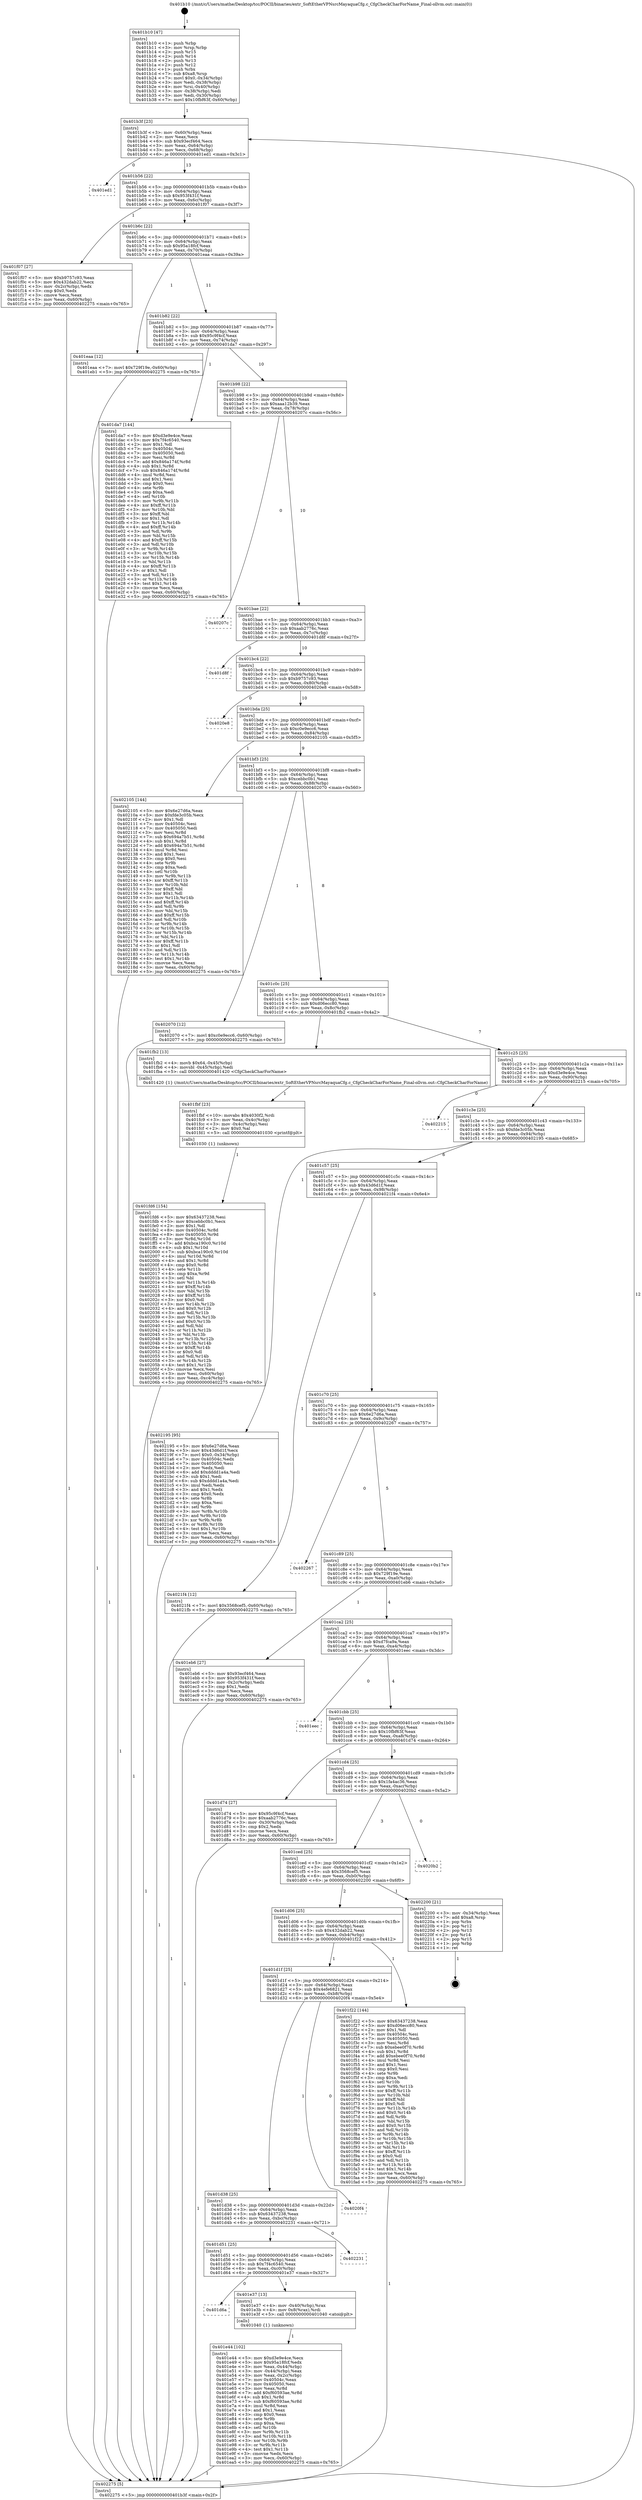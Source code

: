 digraph "0x401b10" {
  label = "0x401b10 (/mnt/c/Users/mathe/Desktop/tcc/POCII/binaries/extr_SoftEtherVPNsrcMayaquaCfg.c_CfgCheckCharForName_Final-ollvm.out::main(0))"
  labelloc = "t"
  node[shape=record]

  Entry [label="",width=0.3,height=0.3,shape=circle,fillcolor=black,style=filled]
  "0x401b3f" [label="{
     0x401b3f [23]\l
     | [instrs]\l
     &nbsp;&nbsp;0x401b3f \<+3\>: mov -0x60(%rbp),%eax\l
     &nbsp;&nbsp;0x401b42 \<+2\>: mov %eax,%ecx\l
     &nbsp;&nbsp;0x401b44 \<+6\>: sub $0x93ecf464,%ecx\l
     &nbsp;&nbsp;0x401b4a \<+3\>: mov %eax,-0x64(%rbp)\l
     &nbsp;&nbsp;0x401b4d \<+3\>: mov %ecx,-0x68(%rbp)\l
     &nbsp;&nbsp;0x401b50 \<+6\>: je 0000000000401ed1 \<main+0x3c1\>\l
  }"]
  "0x401ed1" [label="{
     0x401ed1\l
  }", style=dashed]
  "0x401b56" [label="{
     0x401b56 [22]\l
     | [instrs]\l
     &nbsp;&nbsp;0x401b56 \<+5\>: jmp 0000000000401b5b \<main+0x4b\>\l
     &nbsp;&nbsp;0x401b5b \<+3\>: mov -0x64(%rbp),%eax\l
     &nbsp;&nbsp;0x401b5e \<+5\>: sub $0x953f431f,%eax\l
     &nbsp;&nbsp;0x401b63 \<+3\>: mov %eax,-0x6c(%rbp)\l
     &nbsp;&nbsp;0x401b66 \<+6\>: je 0000000000401f07 \<main+0x3f7\>\l
  }"]
  Exit [label="",width=0.3,height=0.3,shape=circle,fillcolor=black,style=filled,peripheries=2]
  "0x401f07" [label="{
     0x401f07 [27]\l
     | [instrs]\l
     &nbsp;&nbsp;0x401f07 \<+5\>: mov $0xb9757c93,%eax\l
     &nbsp;&nbsp;0x401f0c \<+5\>: mov $0x432dab22,%ecx\l
     &nbsp;&nbsp;0x401f11 \<+3\>: mov -0x2c(%rbp),%edx\l
     &nbsp;&nbsp;0x401f14 \<+3\>: cmp $0x0,%edx\l
     &nbsp;&nbsp;0x401f17 \<+3\>: cmove %ecx,%eax\l
     &nbsp;&nbsp;0x401f1a \<+3\>: mov %eax,-0x60(%rbp)\l
     &nbsp;&nbsp;0x401f1d \<+5\>: jmp 0000000000402275 \<main+0x765\>\l
  }"]
  "0x401b6c" [label="{
     0x401b6c [22]\l
     | [instrs]\l
     &nbsp;&nbsp;0x401b6c \<+5\>: jmp 0000000000401b71 \<main+0x61\>\l
     &nbsp;&nbsp;0x401b71 \<+3\>: mov -0x64(%rbp),%eax\l
     &nbsp;&nbsp;0x401b74 \<+5\>: sub $0x95a18fcf,%eax\l
     &nbsp;&nbsp;0x401b79 \<+3\>: mov %eax,-0x70(%rbp)\l
     &nbsp;&nbsp;0x401b7c \<+6\>: je 0000000000401eaa \<main+0x39a\>\l
  }"]
  "0x401fd6" [label="{
     0x401fd6 [154]\l
     | [instrs]\l
     &nbsp;&nbsp;0x401fd6 \<+5\>: mov $0x63437238,%esi\l
     &nbsp;&nbsp;0x401fdb \<+5\>: mov $0xcebbc0b1,%ecx\l
     &nbsp;&nbsp;0x401fe0 \<+2\>: mov $0x1,%dl\l
     &nbsp;&nbsp;0x401fe2 \<+8\>: mov 0x40504c,%r8d\l
     &nbsp;&nbsp;0x401fea \<+8\>: mov 0x405050,%r9d\l
     &nbsp;&nbsp;0x401ff2 \<+3\>: mov %r8d,%r10d\l
     &nbsp;&nbsp;0x401ff5 \<+7\>: add $0xbca190c0,%r10d\l
     &nbsp;&nbsp;0x401ffc \<+4\>: sub $0x1,%r10d\l
     &nbsp;&nbsp;0x402000 \<+7\>: sub $0xbca190c0,%r10d\l
     &nbsp;&nbsp;0x402007 \<+4\>: imul %r10d,%r8d\l
     &nbsp;&nbsp;0x40200b \<+4\>: and $0x1,%r8d\l
     &nbsp;&nbsp;0x40200f \<+4\>: cmp $0x0,%r8d\l
     &nbsp;&nbsp;0x402013 \<+4\>: sete %r11b\l
     &nbsp;&nbsp;0x402017 \<+4\>: cmp $0xa,%r9d\l
     &nbsp;&nbsp;0x40201b \<+3\>: setl %bl\l
     &nbsp;&nbsp;0x40201e \<+3\>: mov %r11b,%r14b\l
     &nbsp;&nbsp;0x402021 \<+4\>: xor $0xff,%r14b\l
     &nbsp;&nbsp;0x402025 \<+3\>: mov %bl,%r15b\l
     &nbsp;&nbsp;0x402028 \<+4\>: xor $0xff,%r15b\l
     &nbsp;&nbsp;0x40202c \<+3\>: xor $0x0,%dl\l
     &nbsp;&nbsp;0x40202f \<+3\>: mov %r14b,%r12b\l
     &nbsp;&nbsp;0x402032 \<+4\>: and $0x0,%r12b\l
     &nbsp;&nbsp;0x402036 \<+3\>: and %dl,%r11b\l
     &nbsp;&nbsp;0x402039 \<+3\>: mov %r15b,%r13b\l
     &nbsp;&nbsp;0x40203c \<+4\>: and $0x0,%r13b\l
     &nbsp;&nbsp;0x402040 \<+2\>: and %dl,%bl\l
     &nbsp;&nbsp;0x402042 \<+3\>: or %r11b,%r12b\l
     &nbsp;&nbsp;0x402045 \<+3\>: or %bl,%r13b\l
     &nbsp;&nbsp;0x402048 \<+3\>: xor %r13b,%r12b\l
     &nbsp;&nbsp;0x40204b \<+3\>: or %r15b,%r14b\l
     &nbsp;&nbsp;0x40204e \<+4\>: xor $0xff,%r14b\l
     &nbsp;&nbsp;0x402052 \<+3\>: or $0x0,%dl\l
     &nbsp;&nbsp;0x402055 \<+3\>: and %dl,%r14b\l
     &nbsp;&nbsp;0x402058 \<+3\>: or %r14b,%r12b\l
     &nbsp;&nbsp;0x40205b \<+4\>: test $0x1,%r12b\l
     &nbsp;&nbsp;0x40205f \<+3\>: cmovne %ecx,%esi\l
     &nbsp;&nbsp;0x402062 \<+3\>: mov %esi,-0x60(%rbp)\l
     &nbsp;&nbsp;0x402065 \<+6\>: mov %eax,-0xc4(%rbp)\l
     &nbsp;&nbsp;0x40206b \<+5\>: jmp 0000000000402275 \<main+0x765\>\l
  }"]
  "0x401eaa" [label="{
     0x401eaa [12]\l
     | [instrs]\l
     &nbsp;&nbsp;0x401eaa \<+7\>: movl $0x729f19e,-0x60(%rbp)\l
     &nbsp;&nbsp;0x401eb1 \<+5\>: jmp 0000000000402275 \<main+0x765\>\l
  }"]
  "0x401b82" [label="{
     0x401b82 [22]\l
     | [instrs]\l
     &nbsp;&nbsp;0x401b82 \<+5\>: jmp 0000000000401b87 \<main+0x77\>\l
     &nbsp;&nbsp;0x401b87 \<+3\>: mov -0x64(%rbp),%eax\l
     &nbsp;&nbsp;0x401b8a \<+5\>: sub $0x95c9f4cf,%eax\l
     &nbsp;&nbsp;0x401b8f \<+3\>: mov %eax,-0x74(%rbp)\l
     &nbsp;&nbsp;0x401b92 \<+6\>: je 0000000000401da7 \<main+0x297\>\l
  }"]
  "0x401fbf" [label="{
     0x401fbf [23]\l
     | [instrs]\l
     &nbsp;&nbsp;0x401fbf \<+10\>: movabs $0x4030f2,%rdi\l
     &nbsp;&nbsp;0x401fc9 \<+3\>: mov %eax,-0x4c(%rbp)\l
     &nbsp;&nbsp;0x401fcc \<+3\>: mov -0x4c(%rbp),%esi\l
     &nbsp;&nbsp;0x401fcf \<+2\>: mov $0x0,%al\l
     &nbsp;&nbsp;0x401fd1 \<+5\>: call 0000000000401030 \<printf@plt\>\l
     | [calls]\l
     &nbsp;&nbsp;0x401030 \{1\} (unknown)\l
  }"]
  "0x401da7" [label="{
     0x401da7 [144]\l
     | [instrs]\l
     &nbsp;&nbsp;0x401da7 \<+5\>: mov $0xd3e9e4ce,%eax\l
     &nbsp;&nbsp;0x401dac \<+5\>: mov $0x7f4c6540,%ecx\l
     &nbsp;&nbsp;0x401db1 \<+2\>: mov $0x1,%dl\l
     &nbsp;&nbsp;0x401db3 \<+7\>: mov 0x40504c,%esi\l
     &nbsp;&nbsp;0x401dba \<+7\>: mov 0x405050,%edi\l
     &nbsp;&nbsp;0x401dc1 \<+3\>: mov %esi,%r8d\l
     &nbsp;&nbsp;0x401dc4 \<+7\>: add $0x846a174f,%r8d\l
     &nbsp;&nbsp;0x401dcb \<+4\>: sub $0x1,%r8d\l
     &nbsp;&nbsp;0x401dcf \<+7\>: sub $0x846a174f,%r8d\l
     &nbsp;&nbsp;0x401dd6 \<+4\>: imul %r8d,%esi\l
     &nbsp;&nbsp;0x401dda \<+3\>: and $0x1,%esi\l
     &nbsp;&nbsp;0x401ddd \<+3\>: cmp $0x0,%esi\l
     &nbsp;&nbsp;0x401de0 \<+4\>: sete %r9b\l
     &nbsp;&nbsp;0x401de4 \<+3\>: cmp $0xa,%edi\l
     &nbsp;&nbsp;0x401de7 \<+4\>: setl %r10b\l
     &nbsp;&nbsp;0x401deb \<+3\>: mov %r9b,%r11b\l
     &nbsp;&nbsp;0x401dee \<+4\>: xor $0xff,%r11b\l
     &nbsp;&nbsp;0x401df2 \<+3\>: mov %r10b,%bl\l
     &nbsp;&nbsp;0x401df5 \<+3\>: xor $0xff,%bl\l
     &nbsp;&nbsp;0x401df8 \<+3\>: xor $0x1,%dl\l
     &nbsp;&nbsp;0x401dfb \<+3\>: mov %r11b,%r14b\l
     &nbsp;&nbsp;0x401dfe \<+4\>: and $0xff,%r14b\l
     &nbsp;&nbsp;0x401e02 \<+3\>: and %dl,%r9b\l
     &nbsp;&nbsp;0x401e05 \<+3\>: mov %bl,%r15b\l
     &nbsp;&nbsp;0x401e08 \<+4\>: and $0xff,%r15b\l
     &nbsp;&nbsp;0x401e0c \<+3\>: and %dl,%r10b\l
     &nbsp;&nbsp;0x401e0f \<+3\>: or %r9b,%r14b\l
     &nbsp;&nbsp;0x401e12 \<+3\>: or %r10b,%r15b\l
     &nbsp;&nbsp;0x401e15 \<+3\>: xor %r15b,%r14b\l
     &nbsp;&nbsp;0x401e18 \<+3\>: or %bl,%r11b\l
     &nbsp;&nbsp;0x401e1b \<+4\>: xor $0xff,%r11b\l
     &nbsp;&nbsp;0x401e1f \<+3\>: or $0x1,%dl\l
     &nbsp;&nbsp;0x401e22 \<+3\>: and %dl,%r11b\l
     &nbsp;&nbsp;0x401e25 \<+3\>: or %r11b,%r14b\l
     &nbsp;&nbsp;0x401e28 \<+4\>: test $0x1,%r14b\l
     &nbsp;&nbsp;0x401e2c \<+3\>: cmovne %ecx,%eax\l
     &nbsp;&nbsp;0x401e2f \<+3\>: mov %eax,-0x60(%rbp)\l
     &nbsp;&nbsp;0x401e32 \<+5\>: jmp 0000000000402275 \<main+0x765\>\l
  }"]
  "0x401b98" [label="{
     0x401b98 [22]\l
     | [instrs]\l
     &nbsp;&nbsp;0x401b98 \<+5\>: jmp 0000000000401b9d \<main+0x8d\>\l
     &nbsp;&nbsp;0x401b9d \<+3\>: mov -0x64(%rbp),%eax\l
     &nbsp;&nbsp;0x401ba0 \<+5\>: sub $0xaaa12b39,%eax\l
     &nbsp;&nbsp;0x401ba5 \<+3\>: mov %eax,-0x78(%rbp)\l
     &nbsp;&nbsp;0x401ba8 \<+6\>: je 000000000040207c \<main+0x56c\>\l
  }"]
  "0x401e44" [label="{
     0x401e44 [102]\l
     | [instrs]\l
     &nbsp;&nbsp;0x401e44 \<+5\>: mov $0xd3e9e4ce,%ecx\l
     &nbsp;&nbsp;0x401e49 \<+5\>: mov $0x95a18fcf,%edx\l
     &nbsp;&nbsp;0x401e4e \<+3\>: mov %eax,-0x44(%rbp)\l
     &nbsp;&nbsp;0x401e51 \<+3\>: mov -0x44(%rbp),%eax\l
     &nbsp;&nbsp;0x401e54 \<+3\>: mov %eax,-0x2c(%rbp)\l
     &nbsp;&nbsp;0x401e57 \<+7\>: mov 0x40504c,%eax\l
     &nbsp;&nbsp;0x401e5e \<+7\>: mov 0x405050,%esi\l
     &nbsp;&nbsp;0x401e65 \<+3\>: mov %eax,%r8d\l
     &nbsp;&nbsp;0x401e68 \<+7\>: add $0xf60593ae,%r8d\l
     &nbsp;&nbsp;0x401e6f \<+4\>: sub $0x1,%r8d\l
     &nbsp;&nbsp;0x401e73 \<+7\>: sub $0xf60593ae,%r8d\l
     &nbsp;&nbsp;0x401e7a \<+4\>: imul %r8d,%eax\l
     &nbsp;&nbsp;0x401e7e \<+3\>: and $0x1,%eax\l
     &nbsp;&nbsp;0x401e81 \<+3\>: cmp $0x0,%eax\l
     &nbsp;&nbsp;0x401e84 \<+4\>: sete %r9b\l
     &nbsp;&nbsp;0x401e88 \<+3\>: cmp $0xa,%esi\l
     &nbsp;&nbsp;0x401e8b \<+4\>: setl %r10b\l
     &nbsp;&nbsp;0x401e8f \<+3\>: mov %r9b,%r11b\l
     &nbsp;&nbsp;0x401e92 \<+3\>: and %r10b,%r11b\l
     &nbsp;&nbsp;0x401e95 \<+3\>: xor %r10b,%r9b\l
     &nbsp;&nbsp;0x401e98 \<+3\>: or %r9b,%r11b\l
     &nbsp;&nbsp;0x401e9b \<+4\>: test $0x1,%r11b\l
     &nbsp;&nbsp;0x401e9f \<+3\>: cmovne %edx,%ecx\l
     &nbsp;&nbsp;0x401ea2 \<+3\>: mov %ecx,-0x60(%rbp)\l
     &nbsp;&nbsp;0x401ea5 \<+5\>: jmp 0000000000402275 \<main+0x765\>\l
  }"]
  "0x40207c" [label="{
     0x40207c\l
  }", style=dashed]
  "0x401bae" [label="{
     0x401bae [22]\l
     | [instrs]\l
     &nbsp;&nbsp;0x401bae \<+5\>: jmp 0000000000401bb3 \<main+0xa3\>\l
     &nbsp;&nbsp;0x401bb3 \<+3\>: mov -0x64(%rbp),%eax\l
     &nbsp;&nbsp;0x401bb6 \<+5\>: sub $0xaab2776c,%eax\l
     &nbsp;&nbsp;0x401bbb \<+3\>: mov %eax,-0x7c(%rbp)\l
     &nbsp;&nbsp;0x401bbe \<+6\>: je 0000000000401d8f \<main+0x27f\>\l
  }"]
  "0x401d6a" [label="{
     0x401d6a\l
  }", style=dashed]
  "0x401d8f" [label="{
     0x401d8f\l
  }", style=dashed]
  "0x401bc4" [label="{
     0x401bc4 [22]\l
     | [instrs]\l
     &nbsp;&nbsp;0x401bc4 \<+5\>: jmp 0000000000401bc9 \<main+0xb9\>\l
     &nbsp;&nbsp;0x401bc9 \<+3\>: mov -0x64(%rbp),%eax\l
     &nbsp;&nbsp;0x401bcc \<+5\>: sub $0xb9757c93,%eax\l
     &nbsp;&nbsp;0x401bd1 \<+3\>: mov %eax,-0x80(%rbp)\l
     &nbsp;&nbsp;0x401bd4 \<+6\>: je 00000000004020e8 \<main+0x5d8\>\l
  }"]
  "0x401e37" [label="{
     0x401e37 [13]\l
     | [instrs]\l
     &nbsp;&nbsp;0x401e37 \<+4\>: mov -0x40(%rbp),%rax\l
     &nbsp;&nbsp;0x401e3b \<+4\>: mov 0x8(%rax),%rdi\l
     &nbsp;&nbsp;0x401e3f \<+5\>: call 0000000000401040 \<atoi@plt\>\l
     | [calls]\l
     &nbsp;&nbsp;0x401040 \{1\} (unknown)\l
  }"]
  "0x4020e8" [label="{
     0x4020e8\l
  }", style=dashed]
  "0x401bda" [label="{
     0x401bda [25]\l
     | [instrs]\l
     &nbsp;&nbsp;0x401bda \<+5\>: jmp 0000000000401bdf \<main+0xcf\>\l
     &nbsp;&nbsp;0x401bdf \<+3\>: mov -0x64(%rbp),%eax\l
     &nbsp;&nbsp;0x401be2 \<+5\>: sub $0xc0e9ecc6,%eax\l
     &nbsp;&nbsp;0x401be7 \<+6\>: mov %eax,-0x84(%rbp)\l
     &nbsp;&nbsp;0x401bed \<+6\>: je 0000000000402105 \<main+0x5f5\>\l
  }"]
  "0x401d51" [label="{
     0x401d51 [25]\l
     | [instrs]\l
     &nbsp;&nbsp;0x401d51 \<+5\>: jmp 0000000000401d56 \<main+0x246\>\l
     &nbsp;&nbsp;0x401d56 \<+3\>: mov -0x64(%rbp),%eax\l
     &nbsp;&nbsp;0x401d59 \<+5\>: sub $0x7f4c6540,%eax\l
     &nbsp;&nbsp;0x401d5e \<+6\>: mov %eax,-0xc0(%rbp)\l
     &nbsp;&nbsp;0x401d64 \<+6\>: je 0000000000401e37 \<main+0x327\>\l
  }"]
  "0x402105" [label="{
     0x402105 [144]\l
     | [instrs]\l
     &nbsp;&nbsp;0x402105 \<+5\>: mov $0x6e27d6a,%eax\l
     &nbsp;&nbsp;0x40210a \<+5\>: mov $0xfde3c05b,%ecx\l
     &nbsp;&nbsp;0x40210f \<+2\>: mov $0x1,%dl\l
     &nbsp;&nbsp;0x402111 \<+7\>: mov 0x40504c,%esi\l
     &nbsp;&nbsp;0x402118 \<+7\>: mov 0x405050,%edi\l
     &nbsp;&nbsp;0x40211f \<+3\>: mov %esi,%r8d\l
     &nbsp;&nbsp;0x402122 \<+7\>: sub $0x694a7b51,%r8d\l
     &nbsp;&nbsp;0x402129 \<+4\>: sub $0x1,%r8d\l
     &nbsp;&nbsp;0x40212d \<+7\>: add $0x694a7b51,%r8d\l
     &nbsp;&nbsp;0x402134 \<+4\>: imul %r8d,%esi\l
     &nbsp;&nbsp;0x402138 \<+3\>: and $0x1,%esi\l
     &nbsp;&nbsp;0x40213b \<+3\>: cmp $0x0,%esi\l
     &nbsp;&nbsp;0x40213e \<+4\>: sete %r9b\l
     &nbsp;&nbsp;0x402142 \<+3\>: cmp $0xa,%edi\l
     &nbsp;&nbsp;0x402145 \<+4\>: setl %r10b\l
     &nbsp;&nbsp;0x402149 \<+3\>: mov %r9b,%r11b\l
     &nbsp;&nbsp;0x40214c \<+4\>: xor $0xff,%r11b\l
     &nbsp;&nbsp;0x402150 \<+3\>: mov %r10b,%bl\l
     &nbsp;&nbsp;0x402153 \<+3\>: xor $0xff,%bl\l
     &nbsp;&nbsp;0x402156 \<+3\>: xor $0x1,%dl\l
     &nbsp;&nbsp;0x402159 \<+3\>: mov %r11b,%r14b\l
     &nbsp;&nbsp;0x40215c \<+4\>: and $0xff,%r14b\l
     &nbsp;&nbsp;0x402160 \<+3\>: and %dl,%r9b\l
     &nbsp;&nbsp;0x402163 \<+3\>: mov %bl,%r15b\l
     &nbsp;&nbsp;0x402166 \<+4\>: and $0xff,%r15b\l
     &nbsp;&nbsp;0x40216a \<+3\>: and %dl,%r10b\l
     &nbsp;&nbsp;0x40216d \<+3\>: or %r9b,%r14b\l
     &nbsp;&nbsp;0x402170 \<+3\>: or %r10b,%r15b\l
     &nbsp;&nbsp;0x402173 \<+3\>: xor %r15b,%r14b\l
     &nbsp;&nbsp;0x402176 \<+3\>: or %bl,%r11b\l
     &nbsp;&nbsp;0x402179 \<+4\>: xor $0xff,%r11b\l
     &nbsp;&nbsp;0x40217d \<+3\>: or $0x1,%dl\l
     &nbsp;&nbsp;0x402180 \<+3\>: and %dl,%r11b\l
     &nbsp;&nbsp;0x402183 \<+3\>: or %r11b,%r14b\l
     &nbsp;&nbsp;0x402186 \<+4\>: test $0x1,%r14b\l
     &nbsp;&nbsp;0x40218a \<+3\>: cmovne %ecx,%eax\l
     &nbsp;&nbsp;0x40218d \<+3\>: mov %eax,-0x60(%rbp)\l
     &nbsp;&nbsp;0x402190 \<+5\>: jmp 0000000000402275 \<main+0x765\>\l
  }"]
  "0x401bf3" [label="{
     0x401bf3 [25]\l
     | [instrs]\l
     &nbsp;&nbsp;0x401bf3 \<+5\>: jmp 0000000000401bf8 \<main+0xe8\>\l
     &nbsp;&nbsp;0x401bf8 \<+3\>: mov -0x64(%rbp),%eax\l
     &nbsp;&nbsp;0x401bfb \<+5\>: sub $0xcebbc0b1,%eax\l
     &nbsp;&nbsp;0x401c00 \<+6\>: mov %eax,-0x88(%rbp)\l
     &nbsp;&nbsp;0x401c06 \<+6\>: je 0000000000402070 \<main+0x560\>\l
  }"]
  "0x402231" [label="{
     0x402231\l
  }", style=dashed]
  "0x402070" [label="{
     0x402070 [12]\l
     | [instrs]\l
     &nbsp;&nbsp;0x402070 \<+7\>: movl $0xc0e9ecc6,-0x60(%rbp)\l
     &nbsp;&nbsp;0x402077 \<+5\>: jmp 0000000000402275 \<main+0x765\>\l
  }"]
  "0x401c0c" [label="{
     0x401c0c [25]\l
     | [instrs]\l
     &nbsp;&nbsp;0x401c0c \<+5\>: jmp 0000000000401c11 \<main+0x101\>\l
     &nbsp;&nbsp;0x401c11 \<+3\>: mov -0x64(%rbp),%eax\l
     &nbsp;&nbsp;0x401c14 \<+5\>: sub $0xd06ecc80,%eax\l
     &nbsp;&nbsp;0x401c19 \<+6\>: mov %eax,-0x8c(%rbp)\l
     &nbsp;&nbsp;0x401c1f \<+6\>: je 0000000000401fb2 \<main+0x4a2\>\l
  }"]
  "0x401d38" [label="{
     0x401d38 [25]\l
     | [instrs]\l
     &nbsp;&nbsp;0x401d38 \<+5\>: jmp 0000000000401d3d \<main+0x22d\>\l
     &nbsp;&nbsp;0x401d3d \<+3\>: mov -0x64(%rbp),%eax\l
     &nbsp;&nbsp;0x401d40 \<+5\>: sub $0x63437238,%eax\l
     &nbsp;&nbsp;0x401d45 \<+6\>: mov %eax,-0xbc(%rbp)\l
     &nbsp;&nbsp;0x401d4b \<+6\>: je 0000000000402231 \<main+0x721\>\l
  }"]
  "0x401fb2" [label="{
     0x401fb2 [13]\l
     | [instrs]\l
     &nbsp;&nbsp;0x401fb2 \<+4\>: movb $0x64,-0x45(%rbp)\l
     &nbsp;&nbsp;0x401fb6 \<+4\>: movsbl -0x45(%rbp),%edi\l
     &nbsp;&nbsp;0x401fba \<+5\>: call 0000000000401420 \<CfgCheckCharForName\>\l
     | [calls]\l
     &nbsp;&nbsp;0x401420 \{1\} (/mnt/c/Users/mathe/Desktop/tcc/POCII/binaries/extr_SoftEtherVPNsrcMayaquaCfg.c_CfgCheckCharForName_Final-ollvm.out::CfgCheckCharForName)\l
  }"]
  "0x401c25" [label="{
     0x401c25 [25]\l
     | [instrs]\l
     &nbsp;&nbsp;0x401c25 \<+5\>: jmp 0000000000401c2a \<main+0x11a\>\l
     &nbsp;&nbsp;0x401c2a \<+3\>: mov -0x64(%rbp),%eax\l
     &nbsp;&nbsp;0x401c2d \<+5\>: sub $0xd3e9e4ce,%eax\l
     &nbsp;&nbsp;0x401c32 \<+6\>: mov %eax,-0x90(%rbp)\l
     &nbsp;&nbsp;0x401c38 \<+6\>: je 0000000000402215 \<main+0x705\>\l
  }"]
  "0x4020f4" [label="{
     0x4020f4\l
  }", style=dashed]
  "0x402215" [label="{
     0x402215\l
  }", style=dashed]
  "0x401c3e" [label="{
     0x401c3e [25]\l
     | [instrs]\l
     &nbsp;&nbsp;0x401c3e \<+5\>: jmp 0000000000401c43 \<main+0x133\>\l
     &nbsp;&nbsp;0x401c43 \<+3\>: mov -0x64(%rbp),%eax\l
     &nbsp;&nbsp;0x401c46 \<+5\>: sub $0xfde3c05b,%eax\l
     &nbsp;&nbsp;0x401c4b \<+6\>: mov %eax,-0x94(%rbp)\l
     &nbsp;&nbsp;0x401c51 \<+6\>: je 0000000000402195 \<main+0x685\>\l
  }"]
  "0x401d1f" [label="{
     0x401d1f [25]\l
     | [instrs]\l
     &nbsp;&nbsp;0x401d1f \<+5\>: jmp 0000000000401d24 \<main+0x214\>\l
     &nbsp;&nbsp;0x401d24 \<+3\>: mov -0x64(%rbp),%eax\l
     &nbsp;&nbsp;0x401d27 \<+5\>: sub $0x4efe6821,%eax\l
     &nbsp;&nbsp;0x401d2c \<+6\>: mov %eax,-0xb8(%rbp)\l
     &nbsp;&nbsp;0x401d32 \<+6\>: je 00000000004020f4 \<main+0x5e4\>\l
  }"]
  "0x402195" [label="{
     0x402195 [95]\l
     | [instrs]\l
     &nbsp;&nbsp;0x402195 \<+5\>: mov $0x6e27d6a,%eax\l
     &nbsp;&nbsp;0x40219a \<+5\>: mov $0x43d6d1f,%ecx\l
     &nbsp;&nbsp;0x40219f \<+7\>: movl $0x0,-0x34(%rbp)\l
     &nbsp;&nbsp;0x4021a6 \<+7\>: mov 0x40504c,%edx\l
     &nbsp;&nbsp;0x4021ad \<+7\>: mov 0x405050,%esi\l
     &nbsp;&nbsp;0x4021b4 \<+2\>: mov %edx,%edi\l
     &nbsp;&nbsp;0x4021b6 \<+6\>: add $0xdddd1a4a,%edi\l
     &nbsp;&nbsp;0x4021bc \<+3\>: sub $0x1,%edi\l
     &nbsp;&nbsp;0x4021bf \<+6\>: sub $0xdddd1a4a,%edi\l
     &nbsp;&nbsp;0x4021c5 \<+3\>: imul %edi,%edx\l
     &nbsp;&nbsp;0x4021c8 \<+3\>: and $0x1,%edx\l
     &nbsp;&nbsp;0x4021cb \<+3\>: cmp $0x0,%edx\l
     &nbsp;&nbsp;0x4021ce \<+4\>: sete %r8b\l
     &nbsp;&nbsp;0x4021d2 \<+3\>: cmp $0xa,%esi\l
     &nbsp;&nbsp;0x4021d5 \<+4\>: setl %r9b\l
     &nbsp;&nbsp;0x4021d9 \<+3\>: mov %r8b,%r10b\l
     &nbsp;&nbsp;0x4021dc \<+3\>: and %r9b,%r10b\l
     &nbsp;&nbsp;0x4021df \<+3\>: xor %r9b,%r8b\l
     &nbsp;&nbsp;0x4021e2 \<+3\>: or %r8b,%r10b\l
     &nbsp;&nbsp;0x4021e5 \<+4\>: test $0x1,%r10b\l
     &nbsp;&nbsp;0x4021e9 \<+3\>: cmovne %ecx,%eax\l
     &nbsp;&nbsp;0x4021ec \<+3\>: mov %eax,-0x60(%rbp)\l
     &nbsp;&nbsp;0x4021ef \<+5\>: jmp 0000000000402275 \<main+0x765\>\l
  }"]
  "0x401c57" [label="{
     0x401c57 [25]\l
     | [instrs]\l
     &nbsp;&nbsp;0x401c57 \<+5\>: jmp 0000000000401c5c \<main+0x14c\>\l
     &nbsp;&nbsp;0x401c5c \<+3\>: mov -0x64(%rbp),%eax\l
     &nbsp;&nbsp;0x401c5f \<+5\>: sub $0x43d6d1f,%eax\l
     &nbsp;&nbsp;0x401c64 \<+6\>: mov %eax,-0x98(%rbp)\l
     &nbsp;&nbsp;0x401c6a \<+6\>: je 00000000004021f4 \<main+0x6e4\>\l
  }"]
  "0x401f22" [label="{
     0x401f22 [144]\l
     | [instrs]\l
     &nbsp;&nbsp;0x401f22 \<+5\>: mov $0x63437238,%eax\l
     &nbsp;&nbsp;0x401f27 \<+5\>: mov $0xd06ecc80,%ecx\l
     &nbsp;&nbsp;0x401f2c \<+2\>: mov $0x1,%dl\l
     &nbsp;&nbsp;0x401f2e \<+7\>: mov 0x40504c,%esi\l
     &nbsp;&nbsp;0x401f35 \<+7\>: mov 0x405050,%edi\l
     &nbsp;&nbsp;0x401f3c \<+3\>: mov %esi,%r8d\l
     &nbsp;&nbsp;0x401f3f \<+7\>: sub $0xebee0f70,%r8d\l
     &nbsp;&nbsp;0x401f46 \<+4\>: sub $0x1,%r8d\l
     &nbsp;&nbsp;0x401f4a \<+7\>: add $0xebee0f70,%r8d\l
     &nbsp;&nbsp;0x401f51 \<+4\>: imul %r8d,%esi\l
     &nbsp;&nbsp;0x401f55 \<+3\>: and $0x1,%esi\l
     &nbsp;&nbsp;0x401f58 \<+3\>: cmp $0x0,%esi\l
     &nbsp;&nbsp;0x401f5b \<+4\>: sete %r9b\l
     &nbsp;&nbsp;0x401f5f \<+3\>: cmp $0xa,%edi\l
     &nbsp;&nbsp;0x401f62 \<+4\>: setl %r10b\l
     &nbsp;&nbsp;0x401f66 \<+3\>: mov %r9b,%r11b\l
     &nbsp;&nbsp;0x401f69 \<+4\>: xor $0xff,%r11b\l
     &nbsp;&nbsp;0x401f6d \<+3\>: mov %r10b,%bl\l
     &nbsp;&nbsp;0x401f70 \<+3\>: xor $0xff,%bl\l
     &nbsp;&nbsp;0x401f73 \<+3\>: xor $0x0,%dl\l
     &nbsp;&nbsp;0x401f76 \<+3\>: mov %r11b,%r14b\l
     &nbsp;&nbsp;0x401f79 \<+4\>: and $0x0,%r14b\l
     &nbsp;&nbsp;0x401f7d \<+3\>: and %dl,%r9b\l
     &nbsp;&nbsp;0x401f80 \<+3\>: mov %bl,%r15b\l
     &nbsp;&nbsp;0x401f83 \<+4\>: and $0x0,%r15b\l
     &nbsp;&nbsp;0x401f87 \<+3\>: and %dl,%r10b\l
     &nbsp;&nbsp;0x401f8a \<+3\>: or %r9b,%r14b\l
     &nbsp;&nbsp;0x401f8d \<+3\>: or %r10b,%r15b\l
     &nbsp;&nbsp;0x401f90 \<+3\>: xor %r15b,%r14b\l
     &nbsp;&nbsp;0x401f93 \<+3\>: or %bl,%r11b\l
     &nbsp;&nbsp;0x401f96 \<+4\>: xor $0xff,%r11b\l
     &nbsp;&nbsp;0x401f9a \<+3\>: or $0x0,%dl\l
     &nbsp;&nbsp;0x401f9d \<+3\>: and %dl,%r11b\l
     &nbsp;&nbsp;0x401fa0 \<+3\>: or %r11b,%r14b\l
     &nbsp;&nbsp;0x401fa3 \<+4\>: test $0x1,%r14b\l
     &nbsp;&nbsp;0x401fa7 \<+3\>: cmovne %ecx,%eax\l
     &nbsp;&nbsp;0x401faa \<+3\>: mov %eax,-0x60(%rbp)\l
     &nbsp;&nbsp;0x401fad \<+5\>: jmp 0000000000402275 \<main+0x765\>\l
  }"]
  "0x4021f4" [label="{
     0x4021f4 [12]\l
     | [instrs]\l
     &nbsp;&nbsp;0x4021f4 \<+7\>: movl $0x3568cef5,-0x60(%rbp)\l
     &nbsp;&nbsp;0x4021fb \<+5\>: jmp 0000000000402275 \<main+0x765\>\l
  }"]
  "0x401c70" [label="{
     0x401c70 [25]\l
     | [instrs]\l
     &nbsp;&nbsp;0x401c70 \<+5\>: jmp 0000000000401c75 \<main+0x165\>\l
     &nbsp;&nbsp;0x401c75 \<+3\>: mov -0x64(%rbp),%eax\l
     &nbsp;&nbsp;0x401c78 \<+5\>: sub $0x6e27d6a,%eax\l
     &nbsp;&nbsp;0x401c7d \<+6\>: mov %eax,-0x9c(%rbp)\l
     &nbsp;&nbsp;0x401c83 \<+6\>: je 0000000000402267 \<main+0x757\>\l
  }"]
  "0x401d06" [label="{
     0x401d06 [25]\l
     | [instrs]\l
     &nbsp;&nbsp;0x401d06 \<+5\>: jmp 0000000000401d0b \<main+0x1fb\>\l
     &nbsp;&nbsp;0x401d0b \<+3\>: mov -0x64(%rbp),%eax\l
     &nbsp;&nbsp;0x401d0e \<+5\>: sub $0x432dab22,%eax\l
     &nbsp;&nbsp;0x401d13 \<+6\>: mov %eax,-0xb4(%rbp)\l
     &nbsp;&nbsp;0x401d19 \<+6\>: je 0000000000401f22 \<main+0x412\>\l
  }"]
  "0x402267" [label="{
     0x402267\l
  }", style=dashed]
  "0x401c89" [label="{
     0x401c89 [25]\l
     | [instrs]\l
     &nbsp;&nbsp;0x401c89 \<+5\>: jmp 0000000000401c8e \<main+0x17e\>\l
     &nbsp;&nbsp;0x401c8e \<+3\>: mov -0x64(%rbp),%eax\l
     &nbsp;&nbsp;0x401c91 \<+5\>: sub $0x729f19e,%eax\l
     &nbsp;&nbsp;0x401c96 \<+6\>: mov %eax,-0xa0(%rbp)\l
     &nbsp;&nbsp;0x401c9c \<+6\>: je 0000000000401eb6 \<main+0x3a6\>\l
  }"]
  "0x402200" [label="{
     0x402200 [21]\l
     | [instrs]\l
     &nbsp;&nbsp;0x402200 \<+3\>: mov -0x34(%rbp),%eax\l
     &nbsp;&nbsp;0x402203 \<+7\>: add $0xa8,%rsp\l
     &nbsp;&nbsp;0x40220a \<+1\>: pop %rbx\l
     &nbsp;&nbsp;0x40220b \<+2\>: pop %r12\l
     &nbsp;&nbsp;0x40220d \<+2\>: pop %r13\l
     &nbsp;&nbsp;0x40220f \<+2\>: pop %r14\l
     &nbsp;&nbsp;0x402211 \<+2\>: pop %r15\l
     &nbsp;&nbsp;0x402213 \<+1\>: pop %rbp\l
     &nbsp;&nbsp;0x402214 \<+1\>: ret\l
  }"]
  "0x401eb6" [label="{
     0x401eb6 [27]\l
     | [instrs]\l
     &nbsp;&nbsp;0x401eb6 \<+5\>: mov $0x93ecf464,%eax\l
     &nbsp;&nbsp;0x401ebb \<+5\>: mov $0x953f431f,%ecx\l
     &nbsp;&nbsp;0x401ec0 \<+3\>: mov -0x2c(%rbp),%edx\l
     &nbsp;&nbsp;0x401ec3 \<+3\>: cmp $0x1,%edx\l
     &nbsp;&nbsp;0x401ec6 \<+3\>: cmovl %ecx,%eax\l
     &nbsp;&nbsp;0x401ec9 \<+3\>: mov %eax,-0x60(%rbp)\l
     &nbsp;&nbsp;0x401ecc \<+5\>: jmp 0000000000402275 \<main+0x765\>\l
  }"]
  "0x401ca2" [label="{
     0x401ca2 [25]\l
     | [instrs]\l
     &nbsp;&nbsp;0x401ca2 \<+5\>: jmp 0000000000401ca7 \<main+0x197\>\l
     &nbsp;&nbsp;0x401ca7 \<+3\>: mov -0x64(%rbp),%eax\l
     &nbsp;&nbsp;0x401caa \<+5\>: sub $0xd7fca9a,%eax\l
     &nbsp;&nbsp;0x401caf \<+6\>: mov %eax,-0xa4(%rbp)\l
     &nbsp;&nbsp;0x401cb5 \<+6\>: je 0000000000401eec \<main+0x3dc\>\l
  }"]
  "0x401ced" [label="{
     0x401ced [25]\l
     | [instrs]\l
     &nbsp;&nbsp;0x401ced \<+5\>: jmp 0000000000401cf2 \<main+0x1e2\>\l
     &nbsp;&nbsp;0x401cf2 \<+3\>: mov -0x64(%rbp),%eax\l
     &nbsp;&nbsp;0x401cf5 \<+5\>: sub $0x3568cef5,%eax\l
     &nbsp;&nbsp;0x401cfa \<+6\>: mov %eax,-0xb0(%rbp)\l
     &nbsp;&nbsp;0x401d00 \<+6\>: je 0000000000402200 \<main+0x6f0\>\l
  }"]
  "0x401eec" [label="{
     0x401eec\l
  }", style=dashed]
  "0x401cbb" [label="{
     0x401cbb [25]\l
     | [instrs]\l
     &nbsp;&nbsp;0x401cbb \<+5\>: jmp 0000000000401cc0 \<main+0x1b0\>\l
     &nbsp;&nbsp;0x401cc0 \<+3\>: mov -0x64(%rbp),%eax\l
     &nbsp;&nbsp;0x401cc3 \<+5\>: sub $0x10fbf63f,%eax\l
     &nbsp;&nbsp;0x401cc8 \<+6\>: mov %eax,-0xa8(%rbp)\l
     &nbsp;&nbsp;0x401cce \<+6\>: je 0000000000401d74 \<main+0x264\>\l
  }"]
  "0x4020b2" [label="{
     0x4020b2\l
  }", style=dashed]
  "0x401d74" [label="{
     0x401d74 [27]\l
     | [instrs]\l
     &nbsp;&nbsp;0x401d74 \<+5\>: mov $0x95c9f4cf,%eax\l
     &nbsp;&nbsp;0x401d79 \<+5\>: mov $0xaab2776c,%ecx\l
     &nbsp;&nbsp;0x401d7e \<+3\>: mov -0x30(%rbp),%edx\l
     &nbsp;&nbsp;0x401d81 \<+3\>: cmp $0x2,%edx\l
     &nbsp;&nbsp;0x401d84 \<+3\>: cmovne %ecx,%eax\l
     &nbsp;&nbsp;0x401d87 \<+3\>: mov %eax,-0x60(%rbp)\l
     &nbsp;&nbsp;0x401d8a \<+5\>: jmp 0000000000402275 \<main+0x765\>\l
  }"]
  "0x401cd4" [label="{
     0x401cd4 [25]\l
     | [instrs]\l
     &nbsp;&nbsp;0x401cd4 \<+5\>: jmp 0000000000401cd9 \<main+0x1c9\>\l
     &nbsp;&nbsp;0x401cd9 \<+3\>: mov -0x64(%rbp),%eax\l
     &nbsp;&nbsp;0x401cdc \<+5\>: sub $0x1fa4ac36,%eax\l
     &nbsp;&nbsp;0x401ce1 \<+6\>: mov %eax,-0xac(%rbp)\l
     &nbsp;&nbsp;0x401ce7 \<+6\>: je 00000000004020b2 \<main+0x5a2\>\l
  }"]
  "0x402275" [label="{
     0x402275 [5]\l
     | [instrs]\l
     &nbsp;&nbsp;0x402275 \<+5\>: jmp 0000000000401b3f \<main+0x2f\>\l
  }"]
  "0x401b10" [label="{
     0x401b10 [47]\l
     | [instrs]\l
     &nbsp;&nbsp;0x401b10 \<+1\>: push %rbp\l
     &nbsp;&nbsp;0x401b11 \<+3\>: mov %rsp,%rbp\l
     &nbsp;&nbsp;0x401b14 \<+2\>: push %r15\l
     &nbsp;&nbsp;0x401b16 \<+2\>: push %r14\l
     &nbsp;&nbsp;0x401b18 \<+2\>: push %r13\l
     &nbsp;&nbsp;0x401b1a \<+2\>: push %r12\l
     &nbsp;&nbsp;0x401b1c \<+1\>: push %rbx\l
     &nbsp;&nbsp;0x401b1d \<+7\>: sub $0xa8,%rsp\l
     &nbsp;&nbsp;0x401b24 \<+7\>: movl $0x0,-0x34(%rbp)\l
     &nbsp;&nbsp;0x401b2b \<+3\>: mov %edi,-0x38(%rbp)\l
     &nbsp;&nbsp;0x401b2e \<+4\>: mov %rsi,-0x40(%rbp)\l
     &nbsp;&nbsp;0x401b32 \<+3\>: mov -0x38(%rbp),%edi\l
     &nbsp;&nbsp;0x401b35 \<+3\>: mov %edi,-0x30(%rbp)\l
     &nbsp;&nbsp;0x401b38 \<+7\>: movl $0x10fbf63f,-0x60(%rbp)\l
  }"]
  Entry -> "0x401b10" [label=" 1"]
  "0x401b3f" -> "0x401ed1" [label=" 0"]
  "0x401b3f" -> "0x401b56" [label=" 13"]
  "0x402200" -> Exit [label=" 1"]
  "0x401b56" -> "0x401f07" [label=" 1"]
  "0x401b56" -> "0x401b6c" [label=" 12"]
  "0x4021f4" -> "0x402275" [label=" 1"]
  "0x401b6c" -> "0x401eaa" [label=" 1"]
  "0x401b6c" -> "0x401b82" [label=" 11"]
  "0x402195" -> "0x402275" [label=" 1"]
  "0x401b82" -> "0x401da7" [label=" 1"]
  "0x401b82" -> "0x401b98" [label=" 10"]
  "0x402105" -> "0x402275" [label=" 1"]
  "0x401b98" -> "0x40207c" [label=" 0"]
  "0x401b98" -> "0x401bae" [label=" 10"]
  "0x402070" -> "0x402275" [label=" 1"]
  "0x401bae" -> "0x401d8f" [label=" 0"]
  "0x401bae" -> "0x401bc4" [label=" 10"]
  "0x401fd6" -> "0x402275" [label=" 1"]
  "0x401bc4" -> "0x4020e8" [label=" 0"]
  "0x401bc4" -> "0x401bda" [label=" 10"]
  "0x401fbf" -> "0x401fd6" [label=" 1"]
  "0x401bda" -> "0x402105" [label=" 1"]
  "0x401bda" -> "0x401bf3" [label=" 9"]
  "0x401f22" -> "0x402275" [label=" 1"]
  "0x401bf3" -> "0x402070" [label=" 1"]
  "0x401bf3" -> "0x401c0c" [label=" 8"]
  "0x401f07" -> "0x402275" [label=" 1"]
  "0x401c0c" -> "0x401fb2" [label=" 1"]
  "0x401c0c" -> "0x401c25" [label=" 7"]
  "0x401eaa" -> "0x402275" [label=" 1"]
  "0x401c25" -> "0x402215" [label=" 0"]
  "0x401c25" -> "0x401c3e" [label=" 7"]
  "0x401e44" -> "0x402275" [label=" 1"]
  "0x401c3e" -> "0x402195" [label=" 1"]
  "0x401c3e" -> "0x401c57" [label=" 6"]
  "0x401d51" -> "0x401d6a" [label=" 0"]
  "0x401c57" -> "0x4021f4" [label=" 1"]
  "0x401c57" -> "0x401c70" [label=" 5"]
  "0x401d51" -> "0x401e37" [label=" 1"]
  "0x401c70" -> "0x402267" [label=" 0"]
  "0x401c70" -> "0x401c89" [label=" 5"]
  "0x401d38" -> "0x401d51" [label=" 1"]
  "0x401c89" -> "0x401eb6" [label=" 1"]
  "0x401c89" -> "0x401ca2" [label=" 4"]
  "0x401d38" -> "0x402231" [label=" 0"]
  "0x401ca2" -> "0x401eec" [label=" 0"]
  "0x401ca2" -> "0x401cbb" [label=" 4"]
  "0x401d1f" -> "0x401d38" [label=" 1"]
  "0x401cbb" -> "0x401d74" [label=" 1"]
  "0x401cbb" -> "0x401cd4" [label=" 3"]
  "0x401d74" -> "0x402275" [label=" 1"]
  "0x401b10" -> "0x401b3f" [label=" 1"]
  "0x402275" -> "0x401b3f" [label=" 12"]
  "0x401da7" -> "0x402275" [label=" 1"]
  "0x401d1f" -> "0x4020f4" [label=" 0"]
  "0x401cd4" -> "0x4020b2" [label=" 0"]
  "0x401cd4" -> "0x401ced" [label=" 3"]
  "0x401eb6" -> "0x402275" [label=" 1"]
  "0x401ced" -> "0x402200" [label=" 1"]
  "0x401ced" -> "0x401d06" [label=" 2"]
  "0x401fb2" -> "0x401fbf" [label=" 1"]
  "0x401d06" -> "0x401f22" [label=" 1"]
  "0x401d06" -> "0x401d1f" [label=" 1"]
  "0x401e37" -> "0x401e44" [label=" 1"]
}

